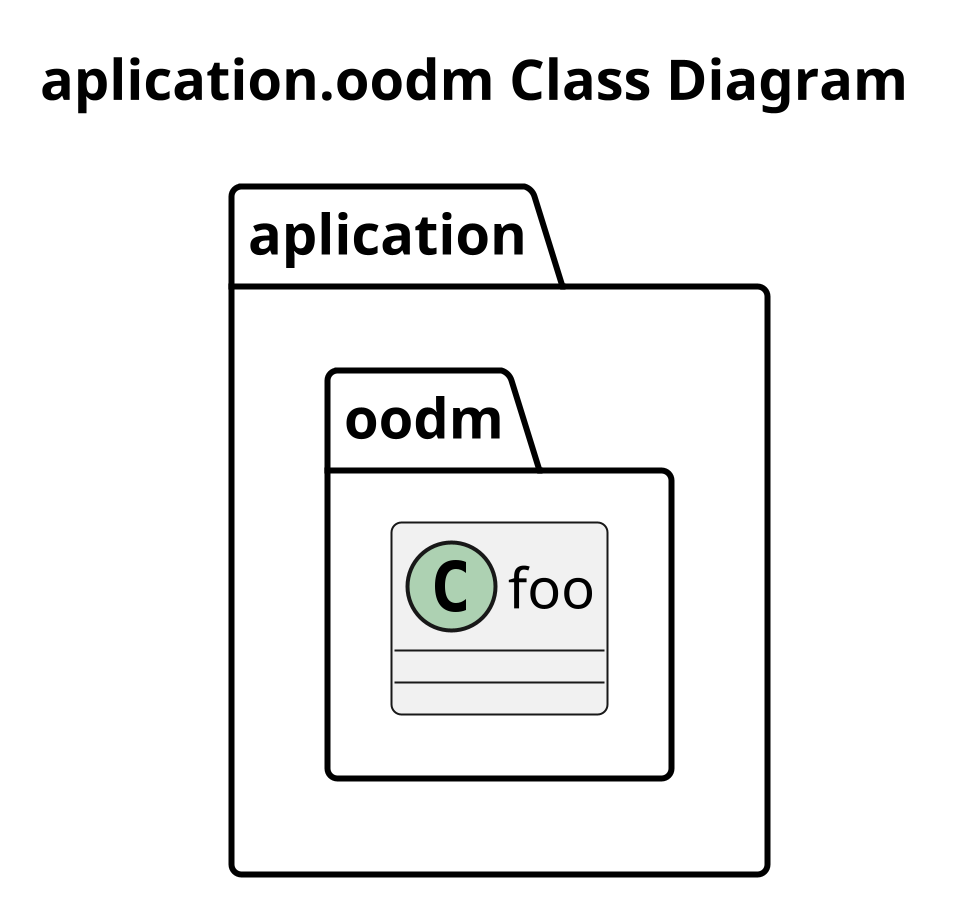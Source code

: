 @startuml
'https://plantuml.com/class-diagram

title aplication.oodm Class Diagram

left to right direction
'top to bottom direction

scale 1000 width

package aplication.oodm {

    class foo {
    }
}
@enduml